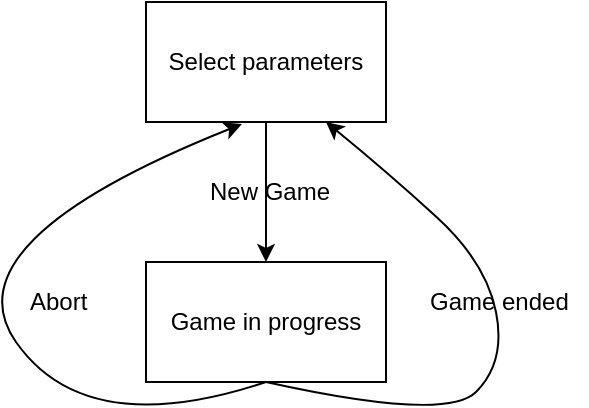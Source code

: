 <mxfile version="12.1.9" type="device" pages="1"><diagram id="HsGa4QvWuFyQvjSTPa-p" name="Page-1"><mxGraphModel dx="768" dy="682" grid="1" gridSize="10" guides="1" tooltips="1" connect="1" arrows="1" fold="1" page="1" pageScale="1" pageWidth="1169" pageHeight="827" math="0" shadow="0"><root><mxCell id="0"/><mxCell id="1" parent="0"/><mxCell id="5EuP2w_FW9KRCRPWsMp9-1" value="Select parameters" style="rounded=0;whiteSpace=wrap;html=1;" vertex="1" parent="1"><mxGeometry x="320" y="60" width="120" height="60" as="geometry"/></mxCell><mxCell id="5EuP2w_FW9KRCRPWsMp9-2" value="" style="endArrow=classic;html=1;exitX=0.5;exitY=1;exitDx=0;exitDy=0;" edge="1" parent="1" source="5EuP2w_FW9KRCRPWsMp9-1"><mxGeometry width="50" height="50" relative="1" as="geometry"><mxPoint x="400" y="230" as="sourcePoint"/><mxPoint x="380" y="190" as="targetPoint"/></mxGeometry></mxCell><mxCell id="5EuP2w_FW9KRCRPWsMp9-3" value="Game in progress" style="rounded=0;whiteSpace=wrap;html=1;" vertex="1" parent="1"><mxGeometry x="320" y="190" width="120" height="60" as="geometry"/></mxCell><mxCell id="5EuP2w_FW9KRCRPWsMp9-5" value="New Game" style="text;html=1;resizable=0;points=[];autosize=1;align=left;verticalAlign=top;spacingTop=-4;" vertex="1" parent="1"><mxGeometry x="350" y="145" width="80" height="20" as="geometry"/></mxCell><mxCell id="5EuP2w_FW9KRCRPWsMp9-7" value="" style="curved=1;endArrow=classic;html=1;exitX=0.5;exitY=1;exitDx=0;exitDy=0;entryX=0.4;entryY=1.017;entryDx=0;entryDy=0;entryPerimeter=0;" edge="1" parent="1" source="5EuP2w_FW9KRCRPWsMp9-3" target="5EuP2w_FW9KRCRPWsMp9-1"><mxGeometry width="50" height="50" relative="1" as="geometry"><mxPoint x="380" y="260" as="sourcePoint"/><mxPoint x="270" y="180" as="targetPoint"/><Array as="points"><mxPoint x="290" y="280"/><mxPoint x="220" y="180"/></Array></mxGeometry></mxCell><mxCell id="5EuP2w_FW9KRCRPWsMp9-8" value="" style="curved=1;endArrow=classic;html=1;entryX=0.75;entryY=1;entryDx=0;entryDy=0;" edge="1" parent="1" target="5EuP2w_FW9KRCRPWsMp9-1"><mxGeometry width="50" height="50" relative="1" as="geometry"><mxPoint x="380" y="250" as="sourcePoint"/><mxPoint x="588" y="85.52" as="targetPoint"/><Array as="points"><mxPoint x="470" y="270"/><mxPoint x="500" y="240"/><mxPoint x="490" y="190"/><mxPoint x="440" y="144.5"/></Array></mxGeometry></mxCell><mxCell id="5EuP2w_FW9KRCRPWsMp9-9" value="Abort" style="text;html=1;resizable=0;points=[];autosize=1;align=left;verticalAlign=top;spacingTop=-4;" vertex="1" parent="1"><mxGeometry x="260" y="200" width="40" height="20" as="geometry"/></mxCell><mxCell id="5EuP2w_FW9KRCRPWsMp9-11" value="Game ended" style="text;html=1;resizable=0;points=[];autosize=1;align=left;verticalAlign=top;spacingTop=-4;" vertex="1" parent="1"><mxGeometry x="460" y="200" width="80" height="20" as="geometry"/></mxCell></root></mxGraphModel></diagram></mxfile>